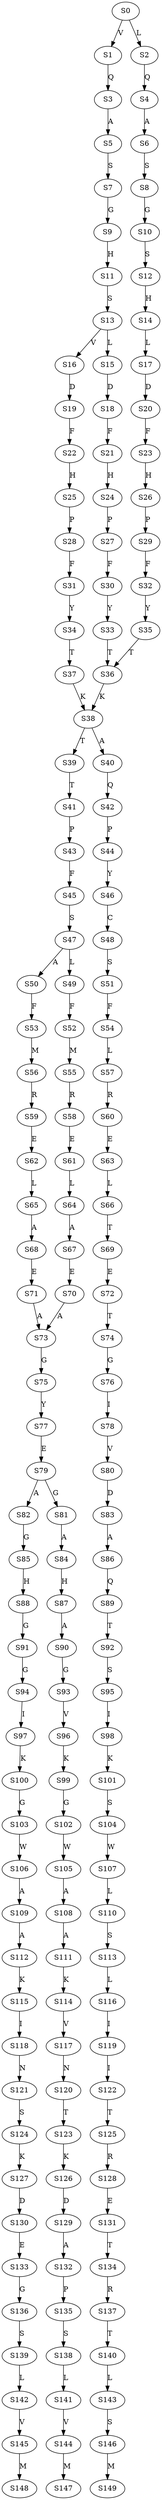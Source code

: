 strict digraph  {
	S0 -> S1 [ label = V ];
	S0 -> S2 [ label = L ];
	S1 -> S3 [ label = Q ];
	S2 -> S4 [ label = Q ];
	S3 -> S5 [ label = A ];
	S4 -> S6 [ label = A ];
	S5 -> S7 [ label = S ];
	S6 -> S8 [ label = S ];
	S7 -> S9 [ label = G ];
	S8 -> S10 [ label = G ];
	S9 -> S11 [ label = H ];
	S10 -> S12 [ label = S ];
	S11 -> S13 [ label = S ];
	S12 -> S14 [ label = H ];
	S13 -> S15 [ label = L ];
	S13 -> S16 [ label = V ];
	S14 -> S17 [ label = L ];
	S15 -> S18 [ label = D ];
	S16 -> S19 [ label = D ];
	S17 -> S20 [ label = D ];
	S18 -> S21 [ label = F ];
	S19 -> S22 [ label = F ];
	S20 -> S23 [ label = F ];
	S21 -> S24 [ label = H ];
	S22 -> S25 [ label = H ];
	S23 -> S26 [ label = H ];
	S24 -> S27 [ label = P ];
	S25 -> S28 [ label = P ];
	S26 -> S29 [ label = P ];
	S27 -> S30 [ label = F ];
	S28 -> S31 [ label = F ];
	S29 -> S32 [ label = F ];
	S30 -> S33 [ label = Y ];
	S31 -> S34 [ label = Y ];
	S32 -> S35 [ label = Y ];
	S33 -> S36 [ label = T ];
	S34 -> S37 [ label = T ];
	S35 -> S36 [ label = T ];
	S36 -> S38 [ label = K ];
	S37 -> S38 [ label = K ];
	S38 -> S39 [ label = T ];
	S38 -> S40 [ label = A ];
	S39 -> S41 [ label = T ];
	S40 -> S42 [ label = Q ];
	S41 -> S43 [ label = P ];
	S42 -> S44 [ label = P ];
	S43 -> S45 [ label = F ];
	S44 -> S46 [ label = Y ];
	S45 -> S47 [ label = S ];
	S46 -> S48 [ label = C ];
	S47 -> S49 [ label = L ];
	S47 -> S50 [ label = A ];
	S48 -> S51 [ label = S ];
	S49 -> S52 [ label = F ];
	S50 -> S53 [ label = F ];
	S51 -> S54 [ label = F ];
	S52 -> S55 [ label = M ];
	S53 -> S56 [ label = M ];
	S54 -> S57 [ label = L ];
	S55 -> S58 [ label = R ];
	S56 -> S59 [ label = R ];
	S57 -> S60 [ label = R ];
	S58 -> S61 [ label = E ];
	S59 -> S62 [ label = E ];
	S60 -> S63 [ label = E ];
	S61 -> S64 [ label = L ];
	S62 -> S65 [ label = L ];
	S63 -> S66 [ label = L ];
	S64 -> S67 [ label = A ];
	S65 -> S68 [ label = A ];
	S66 -> S69 [ label = T ];
	S67 -> S70 [ label = E ];
	S68 -> S71 [ label = E ];
	S69 -> S72 [ label = E ];
	S70 -> S73 [ label = A ];
	S71 -> S73 [ label = A ];
	S72 -> S74 [ label = T ];
	S73 -> S75 [ label = G ];
	S74 -> S76 [ label = G ];
	S75 -> S77 [ label = Y ];
	S76 -> S78 [ label = I ];
	S77 -> S79 [ label = E ];
	S78 -> S80 [ label = V ];
	S79 -> S81 [ label = G ];
	S79 -> S82 [ label = A ];
	S80 -> S83 [ label = D ];
	S81 -> S84 [ label = A ];
	S82 -> S85 [ label = G ];
	S83 -> S86 [ label = A ];
	S84 -> S87 [ label = H ];
	S85 -> S88 [ label = H ];
	S86 -> S89 [ label = Q ];
	S87 -> S90 [ label = A ];
	S88 -> S91 [ label = G ];
	S89 -> S92 [ label = T ];
	S90 -> S93 [ label = G ];
	S91 -> S94 [ label = G ];
	S92 -> S95 [ label = S ];
	S93 -> S96 [ label = V ];
	S94 -> S97 [ label = I ];
	S95 -> S98 [ label = I ];
	S96 -> S99 [ label = K ];
	S97 -> S100 [ label = K ];
	S98 -> S101 [ label = K ];
	S99 -> S102 [ label = G ];
	S100 -> S103 [ label = G ];
	S101 -> S104 [ label = S ];
	S102 -> S105 [ label = W ];
	S103 -> S106 [ label = W ];
	S104 -> S107 [ label = W ];
	S105 -> S108 [ label = A ];
	S106 -> S109 [ label = A ];
	S107 -> S110 [ label = L ];
	S108 -> S111 [ label = A ];
	S109 -> S112 [ label = A ];
	S110 -> S113 [ label = S ];
	S111 -> S114 [ label = K ];
	S112 -> S115 [ label = K ];
	S113 -> S116 [ label = L ];
	S114 -> S117 [ label = V ];
	S115 -> S118 [ label = I ];
	S116 -> S119 [ label = I ];
	S117 -> S120 [ label = N ];
	S118 -> S121 [ label = N ];
	S119 -> S122 [ label = I ];
	S120 -> S123 [ label = T ];
	S121 -> S124 [ label = S ];
	S122 -> S125 [ label = T ];
	S123 -> S126 [ label = K ];
	S124 -> S127 [ label = K ];
	S125 -> S128 [ label = R ];
	S126 -> S129 [ label = D ];
	S127 -> S130 [ label = D ];
	S128 -> S131 [ label = E ];
	S129 -> S132 [ label = A ];
	S130 -> S133 [ label = E ];
	S131 -> S134 [ label = T ];
	S132 -> S135 [ label = P ];
	S133 -> S136 [ label = G ];
	S134 -> S137 [ label = R ];
	S135 -> S138 [ label = S ];
	S136 -> S139 [ label = S ];
	S137 -> S140 [ label = T ];
	S138 -> S141 [ label = L ];
	S139 -> S142 [ label = L ];
	S140 -> S143 [ label = L ];
	S141 -> S144 [ label = V ];
	S142 -> S145 [ label = V ];
	S143 -> S146 [ label = S ];
	S144 -> S147 [ label = M ];
	S145 -> S148 [ label = M ];
	S146 -> S149 [ label = M ];
}
